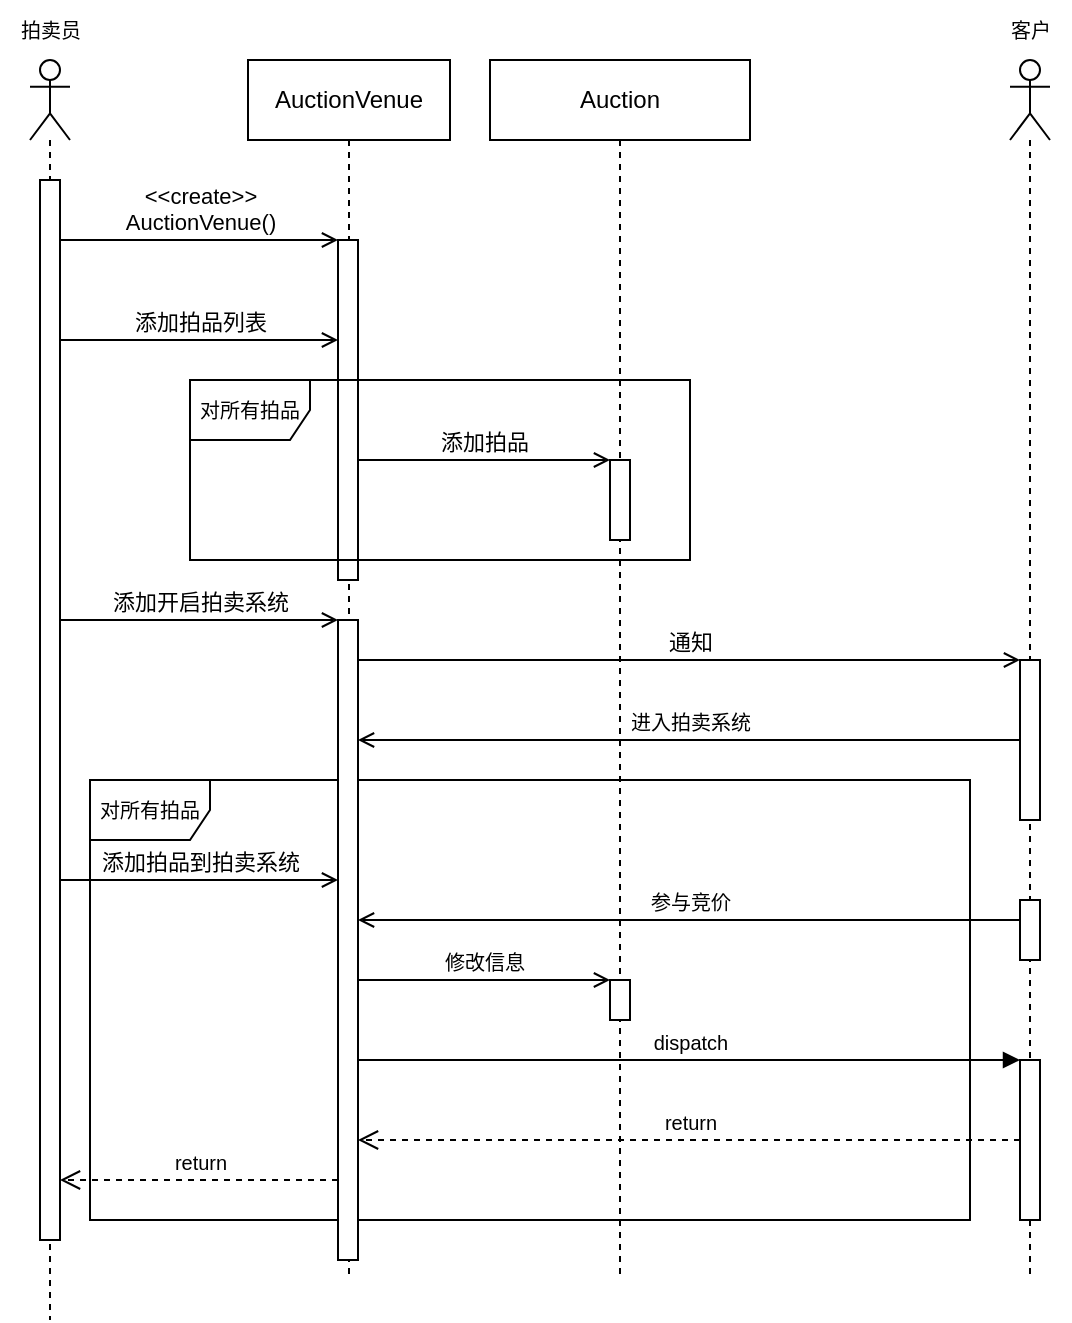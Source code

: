 <mxfile version="20.2.8" type="device"><diagram id="8rn3h-GBiZHq4DmAh3QN" name="第 1 页"><mxGraphModel dx="814" dy="484" grid="1" gridSize="10" guides="1" tooltips="1" connect="1" arrows="1" fold="1" page="1" pageScale="1" pageWidth="827" pageHeight="1169" math="0" shadow="0"><root><mxCell id="0"/><mxCell id="1" parent="0"/><mxCell id="qt6KI6EAKlYtCEjyDEqP-19" value="&lt;font style=&quot;font-size: 10px;&quot;&gt;对所有拍品&lt;/font&gt;" style="shape=umlFrame;whiteSpace=wrap;html=1;align=center;" vertex="1" parent="1"><mxGeometry x="180" y="400" width="440" height="220" as="geometry"/></mxCell><mxCell id="qt6KI6EAKlYtCEjyDEqP-1" value="&lt;p style=&quot;line-height: 1.2;&quot;&gt;&lt;br&gt;&lt;/p&gt;" style="shape=umlLifeline;participant=umlActor;perimeter=lifelinePerimeter;whiteSpace=wrap;html=1;container=1;collapsible=0;recursiveResize=0;verticalAlign=top;spacingTop=36;outlineConnect=0;" vertex="1" parent="1"><mxGeometry x="150" y="40" width="20" height="630" as="geometry"/></mxCell><mxCell id="qt6KI6EAKlYtCEjyDEqP-6" value="" style="html=1;points=[];perimeter=orthogonalPerimeter;" vertex="1" parent="qt6KI6EAKlYtCEjyDEqP-1"><mxGeometry x="5" y="60" width="10" height="530" as="geometry"/></mxCell><mxCell id="qt6KI6EAKlYtCEjyDEqP-2" value="" style="shape=umlLifeline;participant=umlActor;perimeter=lifelinePerimeter;whiteSpace=wrap;html=1;container=1;collapsible=0;recursiveResize=0;verticalAlign=top;spacingTop=36;outlineConnect=0;" vertex="1" parent="1"><mxGeometry x="640" y="40" width="20" height="610" as="geometry"/></mxCell><mxCell id="qt6KI6EAKlYtCEjyDEqP-16" value="" style="html=1;points=[];perimeter=orthogonalPerimeter;fontSize=10;" vertex="1" parent="qt6KI6EAKlYtCEjyDEqP-2"><mxGeometry x="5" y="300" width="10" height="80" as="geometry"/></mxCell><mxCell id="qt6KI6EAKlYtCEjyDEqP-21" value="" style="html=1;points=[];perimeter=orthogonalPerimeter;fontSize=10;" vertex="1" parent="qt6KI6EAKlYtCEjyDEqP-2"><mxGeometry x="5" y="420" width="10" height="30" as="geometry"/></mxCell><mxCell id="qt6KI6EAKlYtCEjyDEqP-26" value="" style="html=1;points=[];perimeter=orthogonalPerimeter;fontSize=10;" vertex="1" parent="qt6KI6EAKlYtCEjyDEqP-2"><mxGeometry x="5" y="500" width="10" height="80" as="geometry"/></mxCell><mxCell id="qt6KI6EAKlYtCEjyDEqP-3" value="AuctionVenue" style="shape=umlLifeline;perimeter=lifelinePerimeter;whiteSpace=wrap;html=1;container=1;collapsible=0;recursiveResize=0;outlineConnect=0;" vertex="1" parent="1"><mxGeometry x="259" y="40" width="101" height="610" as="geometry"/></mxCell><mxCell id="qt6KI6EAKlYtCEjyDEqP-4" value="" style="html=1;points=[];perimeter=orthogonalPerimeter;" vertex="1" parent="qt6KI6EAKlYtCEjyDEqP-3"><mxGeometry x="45" y="90" width="10" height="170" as="geometry"/></mxCell><mxCell id="qt6KI6EAKlYtCEjyDEqP-12" value="添加拍品" style="html=1;verticalAlign=bottom;endArrow=open;rounded=0;endFill=0;" edge="1" parent="qt6KI6EAKlYtCEjyDEqP-3" target="qt6KI6EAKlYtCEjyDEqP-9"><mxGeometry width="80" relative="1" as="geometry"><mxPoint x="55" y="200" as="sourcePoint"/><mxPoint x="194" y="200" as="targetPoint"/><Array as="points"><mxPoint x="120" y="200"/></Array></mxGeometry></mxCell><mxCell id="qt6KI6EAKlYtCEjyDEqP-13" value="" style="html=1;points=[];perimeter=orthogonalPerimeter;fontSize=10;" vertex="1" parent="qt6KI6EAKlYtCEjyDEqP-3"><mxGeometry x="45" y="280" width="10" height="320" as="geometry"/></mxCell><mxCell id="qt6KI6EAKlYtCEjyDEqP-5" value="&amp;lt;&amp;lt;create&amp;gt;&amp;gt;&lt;br&gt;AuctionVenue()" style="html=1;verticalAlign=bottom;startArrow=none;endArrow=open;startSize=8;rounded=0;startFill=0;endFill=0;" edge="1" target="qt6KI6EAKlYtCEjyDEqP-4" parent="1" source="qt6KI6EAKlYtCEjyDEqP-6"><mxGeometry relative="1" as="geometry"><mxPoint x="225" y="130" as="sourcePoint"/><Array as="points"><mxPoint x="220" y="130"/></Array></mxGeometry></mxCell><mxCell id="qt6KI6EAKlYtCEjyDEqP-7" value="添加拍品列表" style="html=1;verticalAlign=bottom;endArrow=open;rounded=0;endFill=0;" edge="1" parent="1" source="qt6KI6EAKlYtCEjyDEqP-6" target="qt6KI6EAKlYtCEjyDEqP-4"><mxGeometry width="80" relative="1" as="geometry"><mxPoint x="170" y="190" as="sourcePoint"/><mxPoint x="250" y="190" as="targetPoint"/><Array as="points"><mxPoint x="230" y="180"/></Array></mxGeometry></mxCell><mxCell id="qt6KI6EAKlYtCEjyDEqP-8" value="Auction" style="shape=umlLifeline;perimeter=lifelinePerimeter;whiteSpace=wrap;html=1;container=1;collapsible=0;recursiveResize=0;outlineConnect=0;" vertex="1" parent="1"><mxGeometry x="380" y="40" width="130" height="610" as="geometry"/></mxCell><mxCell id="qt6KI6EAKlYtCEjyDEqP-10" value="&lt;font style=&quot;font-size: 10px;&quot;&gt;对所有拍品&lt;/font&gt;" style="shape=umlFrame;whiteSpace=wrap;html=1;align=center;" vertex="1" parent="qt6KI6EAKlYtCEjyDEqP-8"><mxGeometry x="-150" y="160" width="250" height="90" as="geometry"/></mxCell><mxCell id="qt6KI6EAKlYtCEjyDEqP-9" value="" style="html=1;points=[];perimeter=orthogonalPerimeter;" vertex="1" parent="qt6KI6EAKlYtCEjyDEqP-8"><mxGeometry x="60" y="200" width="10" height="40" as="geometry"/></mxCell><mxCell id="qt6KI6EAKlYtCEjyDEqP-23" value="" style="html=1;points=[];perimeter=orthogonalPerimeter;fontSize=10;" vertex="1" parent="qt6KI6EAKlYtCEjyDEqP-8"><mxGeometry x="60" y="460" width="10" height="20" as="geometry"/></mxCell><mxCell id="qt6KI6EAKlYtCEjyDEqP-14" value="添加开启拍卖系统" style="html=1;verticalAlign=bottom;endArrow=open;rounded=0;endFill=0;" edge="1" parent="1" source="qt6KI6EAKlYtCEjyDEqP-6" target="qt6KI6EAKlYtCEjyDEqP-13"><mxGeometry width="80" relative="1" as="geometry"><mxPoint x="170" y="320" as="sourcePoint"/><mxPoint x="309" y="320" as="targetPoint"/><Array as="points"><mxPoint x="230" y="320"/></Array></mxGeometry></mxCell><mxCell id="qt6KI6EAKlYtCEjyDEqP-15" value="通知" style="html=1;verticalAlign=bottom;endArrow=open;rounded=0;endFill=0;" edge="1" parent="1" source="qt6KI6EAKlYtCEjyDEqP-13" target="qt6KI6EAKlYtCEjyDEqP-16"><mxGeometry width="80" relative="1" as="geometry"><mxPoint x="320" y="350.0" as="sourcePoint"/><mxPoint x="459.21" y="350.22" as="targetPoint"/><Array as="points"><mxPoint x="480" y="340"/></Array></mxGeometry></mxCell><mxCell id="qt6KI6EAKlYtCEjyDEqP-18" value="进入拍卖系统" style="html=1;verticalAlign=bottom;endArrow=open;rounded=0;fontSize=10;endFill=0;" edge="1" parent="1" source="qt6KI6EAKlYtCEjyDEqP-16" target="qt6KI6EAKlYtCEjyDEqP-13"><mxGeometry width="80" relative="1" as="geometry"><mxPoint x="400" y="390" as="sourcePoint"/><mxPoint x="480" y="390" as="targetPoint"/></mxGeometry></mxCell><mxCell id="qt6KI6EAKlYtCEjyDEqP-20" value="添加拍品到拍卖系统" style="html=1;verticalAlign=bottom;endArrow=open;rounded=0;endFill=0;" edge="1" parent="1" source="qt6KI6EAKlYtCEjyDEqP-6" target="qt6KI6EAKlYtCEjyDEqP-13"><mxGeometry width="80" relative="1" as="geometry"><mxPoint x="120.0" y="540" as="sourcePoint"/><mxPoint x="259.21" y="540.22" as="targetPoint"/><Array as="points"><mxPoint x="220" y="450"/></Array></mxGeometry></mxCell><mxCell id="qt6KI6EAKlYtCEjyDEqP-22" value="参与竞价" style="html=1;verticalAlign=bottom;endArrow=open;rounded=0;fontSize=10;endFill=0;" edge="1" parent="1" source="qt6KI6EAKlYtCEjyDEqP-21" target="qt6KI6EAKlYtCEjyDEqP-13"><mxGeometry width="80" relative="1" as="geometry"><mxPoint x="640" y="450" as="sourcePoint"/><mxPoint x="320" y="449.75" as="targetPoint"/><Array as="points"><mxPoint x="480" y="470"/></Array></mxGeometry></mxCell><mxCell id="qt6KI6EAKlYtCEjyDEqP-24" value="修改信息" style="html=1;verticalAlign=bottom;endArrow=open;rounded=0;fontSize=10;endFill=0;" edge="1" parent="1" source="qt6KI6EAKlYtCEjyDEqP-13" target="qt6KI6EAKlYtCEjyDEqP-23"><mxGeometry width="80" relative="1" as="geometry"><mxPoint x="340" y="500" as="sourcePoint"/><mxPoint x="420" y="500" as="targetPoint"/></mxGeometry></mxCell><mxCell id="qt6KI6EAKlYtCEjyDEqP-27" value="dispatch" style="html=1;verticalAlign=bottom;endArrow=block;entryX=0;entryY=0;rounded=0;fontSize=10;" edge="1" target="qt6KI6EAKlYtCEjyDEqP-26" parent="1" source="qt6KI6EAKlYtCEjyDEqP-13"><mxGeometry relative="1" as="geometry"><mxPoint x="315" y="550" as="sourcePoint"/></mxGeometry></mxCell><mxCell id="qt6KI6EAKlYtCEjyDEqP-28" value="return" style="html=1;verticalAlign=bottom;endArrow=open;dashed=1;endSize=8;rounded=0;fontSize=10;" edge="1" source="qt6KI6EAKlYtCEjyDEqP-26" parent="1" target="qt6KI6EAKlYtCEjyDEqP-13"><mxGeometry relative="1" as="geometry"><mxPoint x="315" y="626" as="targetPoint"/><Array as="points"><mxPoint x="480" y="580"/></Array></mxGeometry></mxCell><mxCell id="qt6KI6EAKlYtCEjyDEqP-29" value="return" style="html=1;verticalAlign=bottom;endArrow=open;dashed=1;endSize=8;rounded=0;fontSize=10;" edge="1" parent="1" source="qt6KI6EAKlYtCEjyDEqP-13" target="qt6KI6EAKlYtCEjyDEqP-6"><mxGeometry relative="1" as="geometry"><mxPoint x="300" y="600" as="sourcePoint"/><mxPoint x="220" y="600" as="targetPoint"/><Array as="points"><mxPoint x="230" y="600"/></Array></mxGeometry></mxCell><mxCell id="qt6KI6EAKlYtCEjyDEqP-30" value="拍卖员" style="text;html=1;align=center;verticalAlign=middle;resizable=0;points=[];autosize=1;strokeColor=none;fillColor=none;fontSize=10;" vertex="1" parent="1"><mxGeometry x="135" y="10" width="50" height="30" as="geometry"/></mxCell><mxCell id="qt6KI6EAKlYtCEjyDEqP-32" value="客户" style="text;html=1;align=center;verticalAlign=middle;resizable=0;points=[];autosize=1;strokeColor=none;fillColor=none;fontSize=10;" vertex="1" parent="1"><mxGeometry x="630" y="10" width="40" height="30" as="geometry"/></mxCell></root></mxGraphModel></diagram></mxfile>